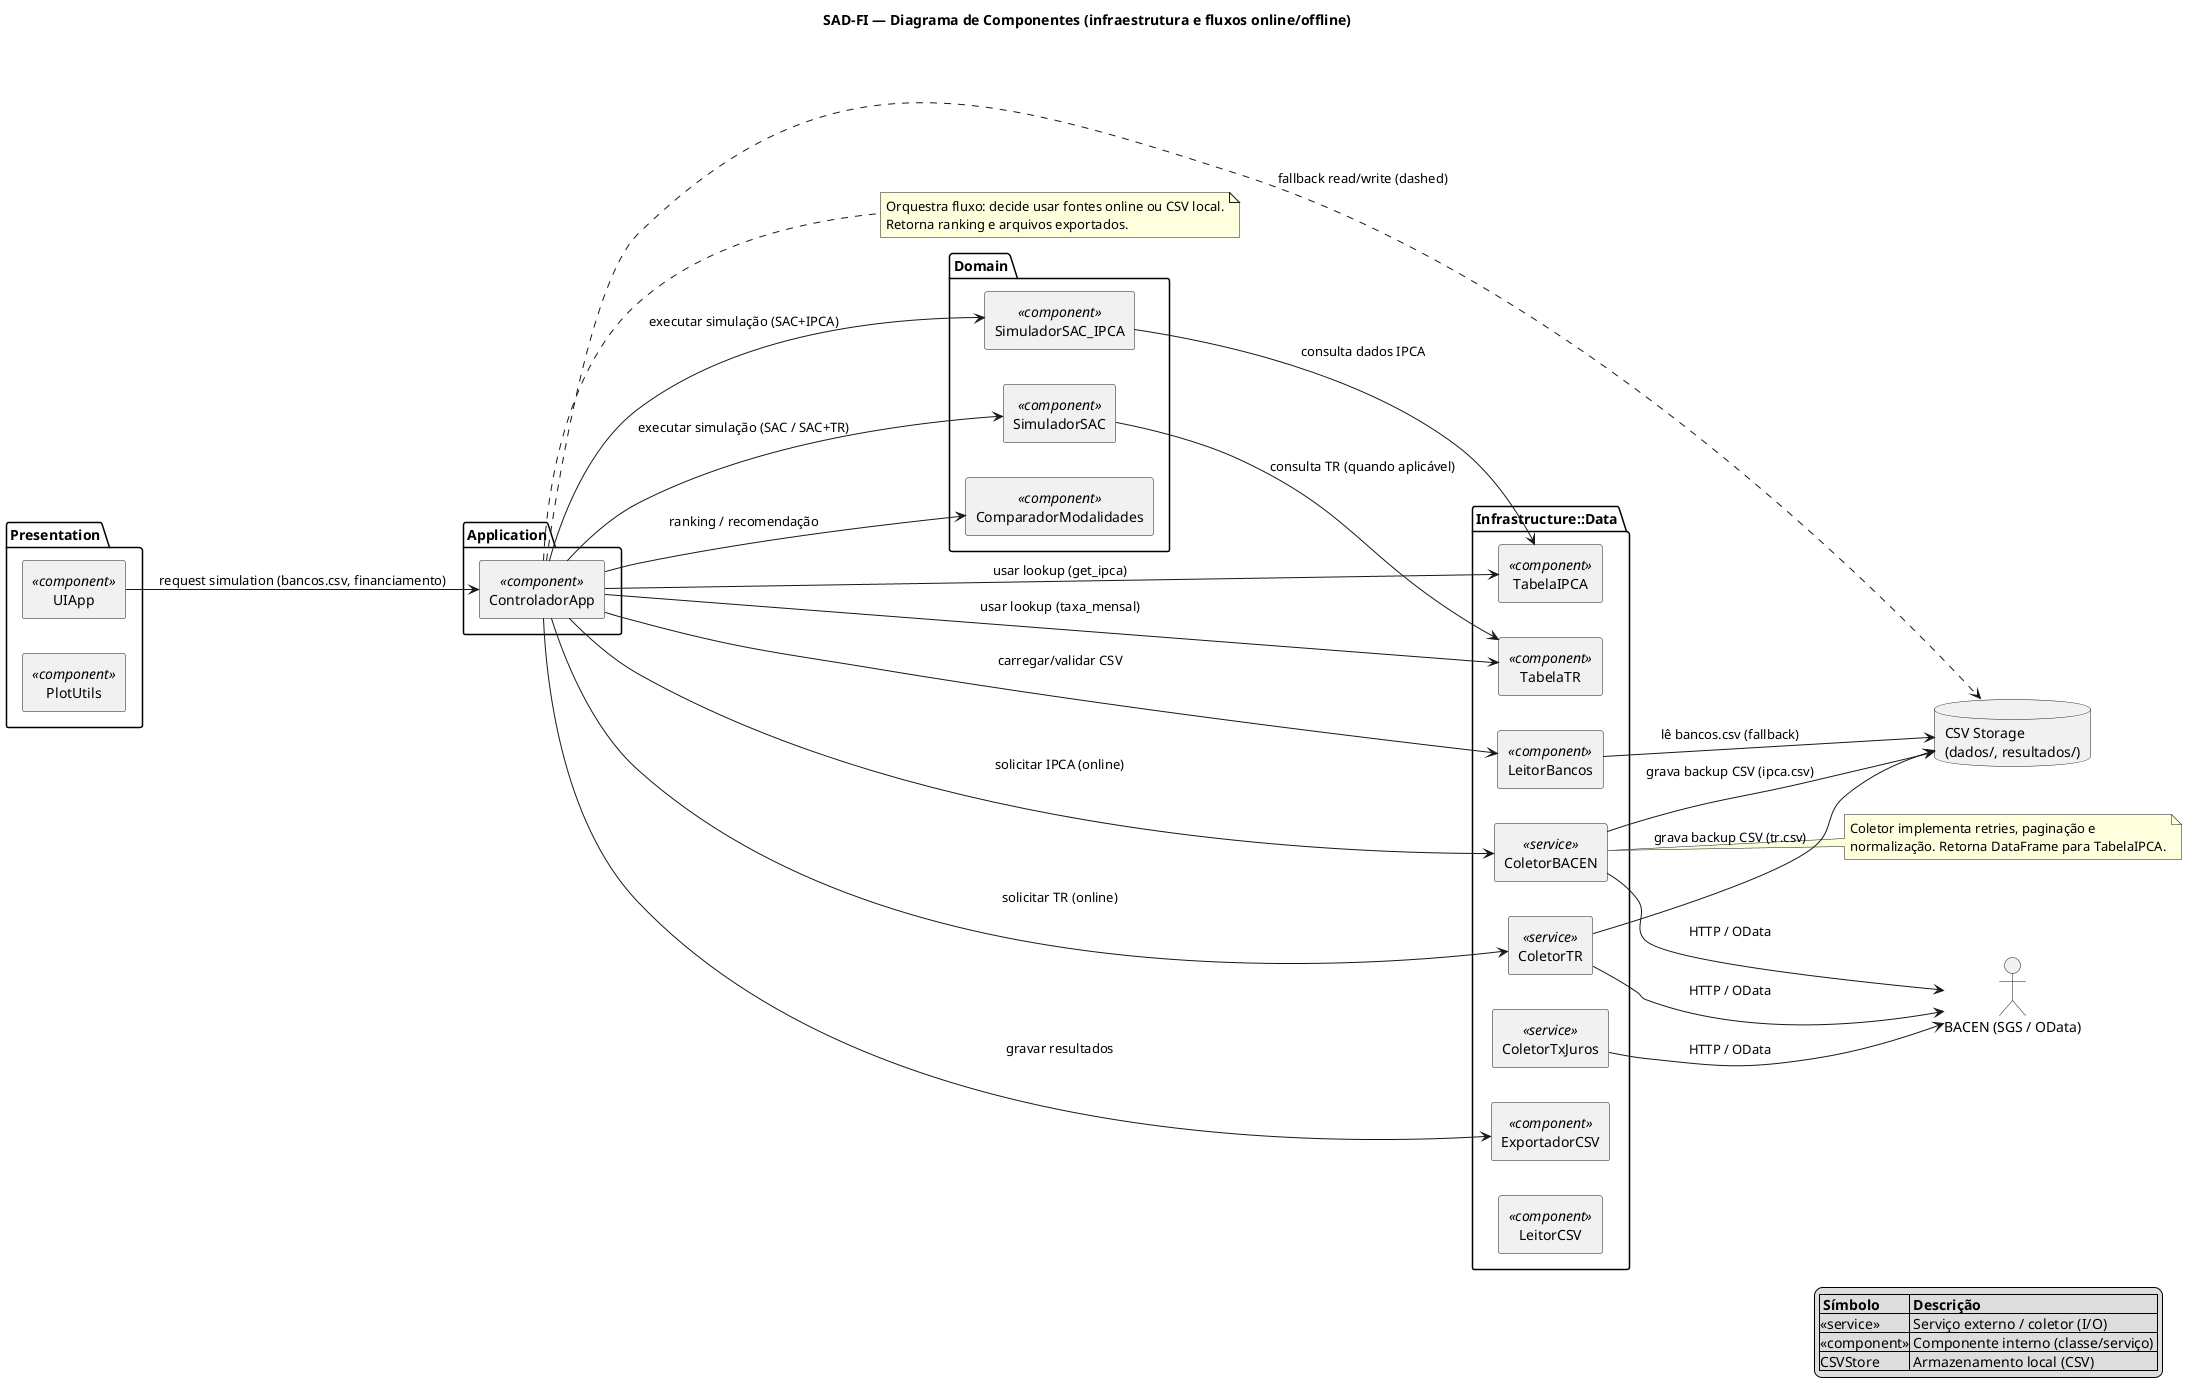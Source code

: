 @startuml SADFI_Componentes

skinparam defaultFontName Arial
skinparam componentStyle rectangle
skinparam shadowing false

title SAD-FI — Diagrama de Componentes (infraestrutura e fluxos online/offline)

left to right direction

' External systems '
actor "BACEN (SGS / OData)" as BACEN
database "CSV Storage\n(dados/, resultados/)" as CSVStore

package "Presentation" {
  [UIApp] <<component>>
  [PlotUtils] <<component>>
}

package "Application" {
  [ControladorApp] <<component>> 
}

package "Domain" {
  [SimuladorSAC] <<component>> 
  [SimuladorSAC_IPCA] <<component>> 
  [ComparadorModalidades] <<component>> 
}

package "Infrastructure::Data" {
  [ColetorBACEN] <<service>>
  [ColetorTR] <<service>>
  [ColetorTxJuros] <<service>>
  [TabelaIPCA] <<component>>
  [TabelaTR] <<component>>
  [LeitorBancos] <<component>>
  [ExportadorCSV] <<component>>
  [LeitorCSV] <<component>>
}

' Relationships - primary flows '
UIApp --> ControladorApp : request simulation (bancos.csv, financiamento)
ControladorApp --> LeitorBancos : carregar/validar CSV
ControladorApp --> ColetorBACEN : solicitar IPCA (online) 
ControladorApp --> ColetorTR : solicitar TR (online)
ControladorApp --> TabelaIPCA : usar lookup (get_ipca)
ControladorApp --> TabelaTR : usar lookup (taxa_mensal)
ControladorApp --> SimuladorSAC : executar simulação (SAC / SAC+TR)
ControladorApp --> SimuladorSAC_IPCA : executar simulação (SAC+IPCA)
SimuladorSAC_IPCA --> TabelaIPCA : consulta dados IPCA
SimuladorSAC --> TabelaTR : consulta TR (quando aplicável)
ControladorApp --> ComparadorModalidades : ranking / recomendação
ControladorApp --> ExportadorCSV : gravar resultados

' Offline fallback flows '
ColetorBACEN --> CSVStore : grava backup CSV (ipca.csv)
ColetorTR --> CSVStore : grava backup CSV (tr.csv)
LeitorBancos --> CSVStore : lê bancos.csv (fallback)
ControladorApp ..> CSVStore : fallback read/write (dashed)

' External system relation '
ColetorBACEN --> BACEN : HTTP / OData
ColetorTR --> BACEN : HTTP / OData
ColetorTxJuros --> BACEN : HTTP / OData

' Notes and constraints '
note right of ColetorBACEN
  Coletor implementa retries, paginação e
  normalização. Retorna DataFrame para TabelaIPCA.
end note

note right of ControladorApp
  Orquestra fluxo: decide usar fontes online ou CSV local.
  Retorna ranking e arquivos exportados.
end note

legend right
  |= Símbolo |= Descrição |
  |<<service>>| Serviço externo / coletor (I/O) |
  |<<component>>| Componente interno (classe/serviço) |
  |CSVStore| Armazenamento local (CSV) |
endlegend

@enduml
